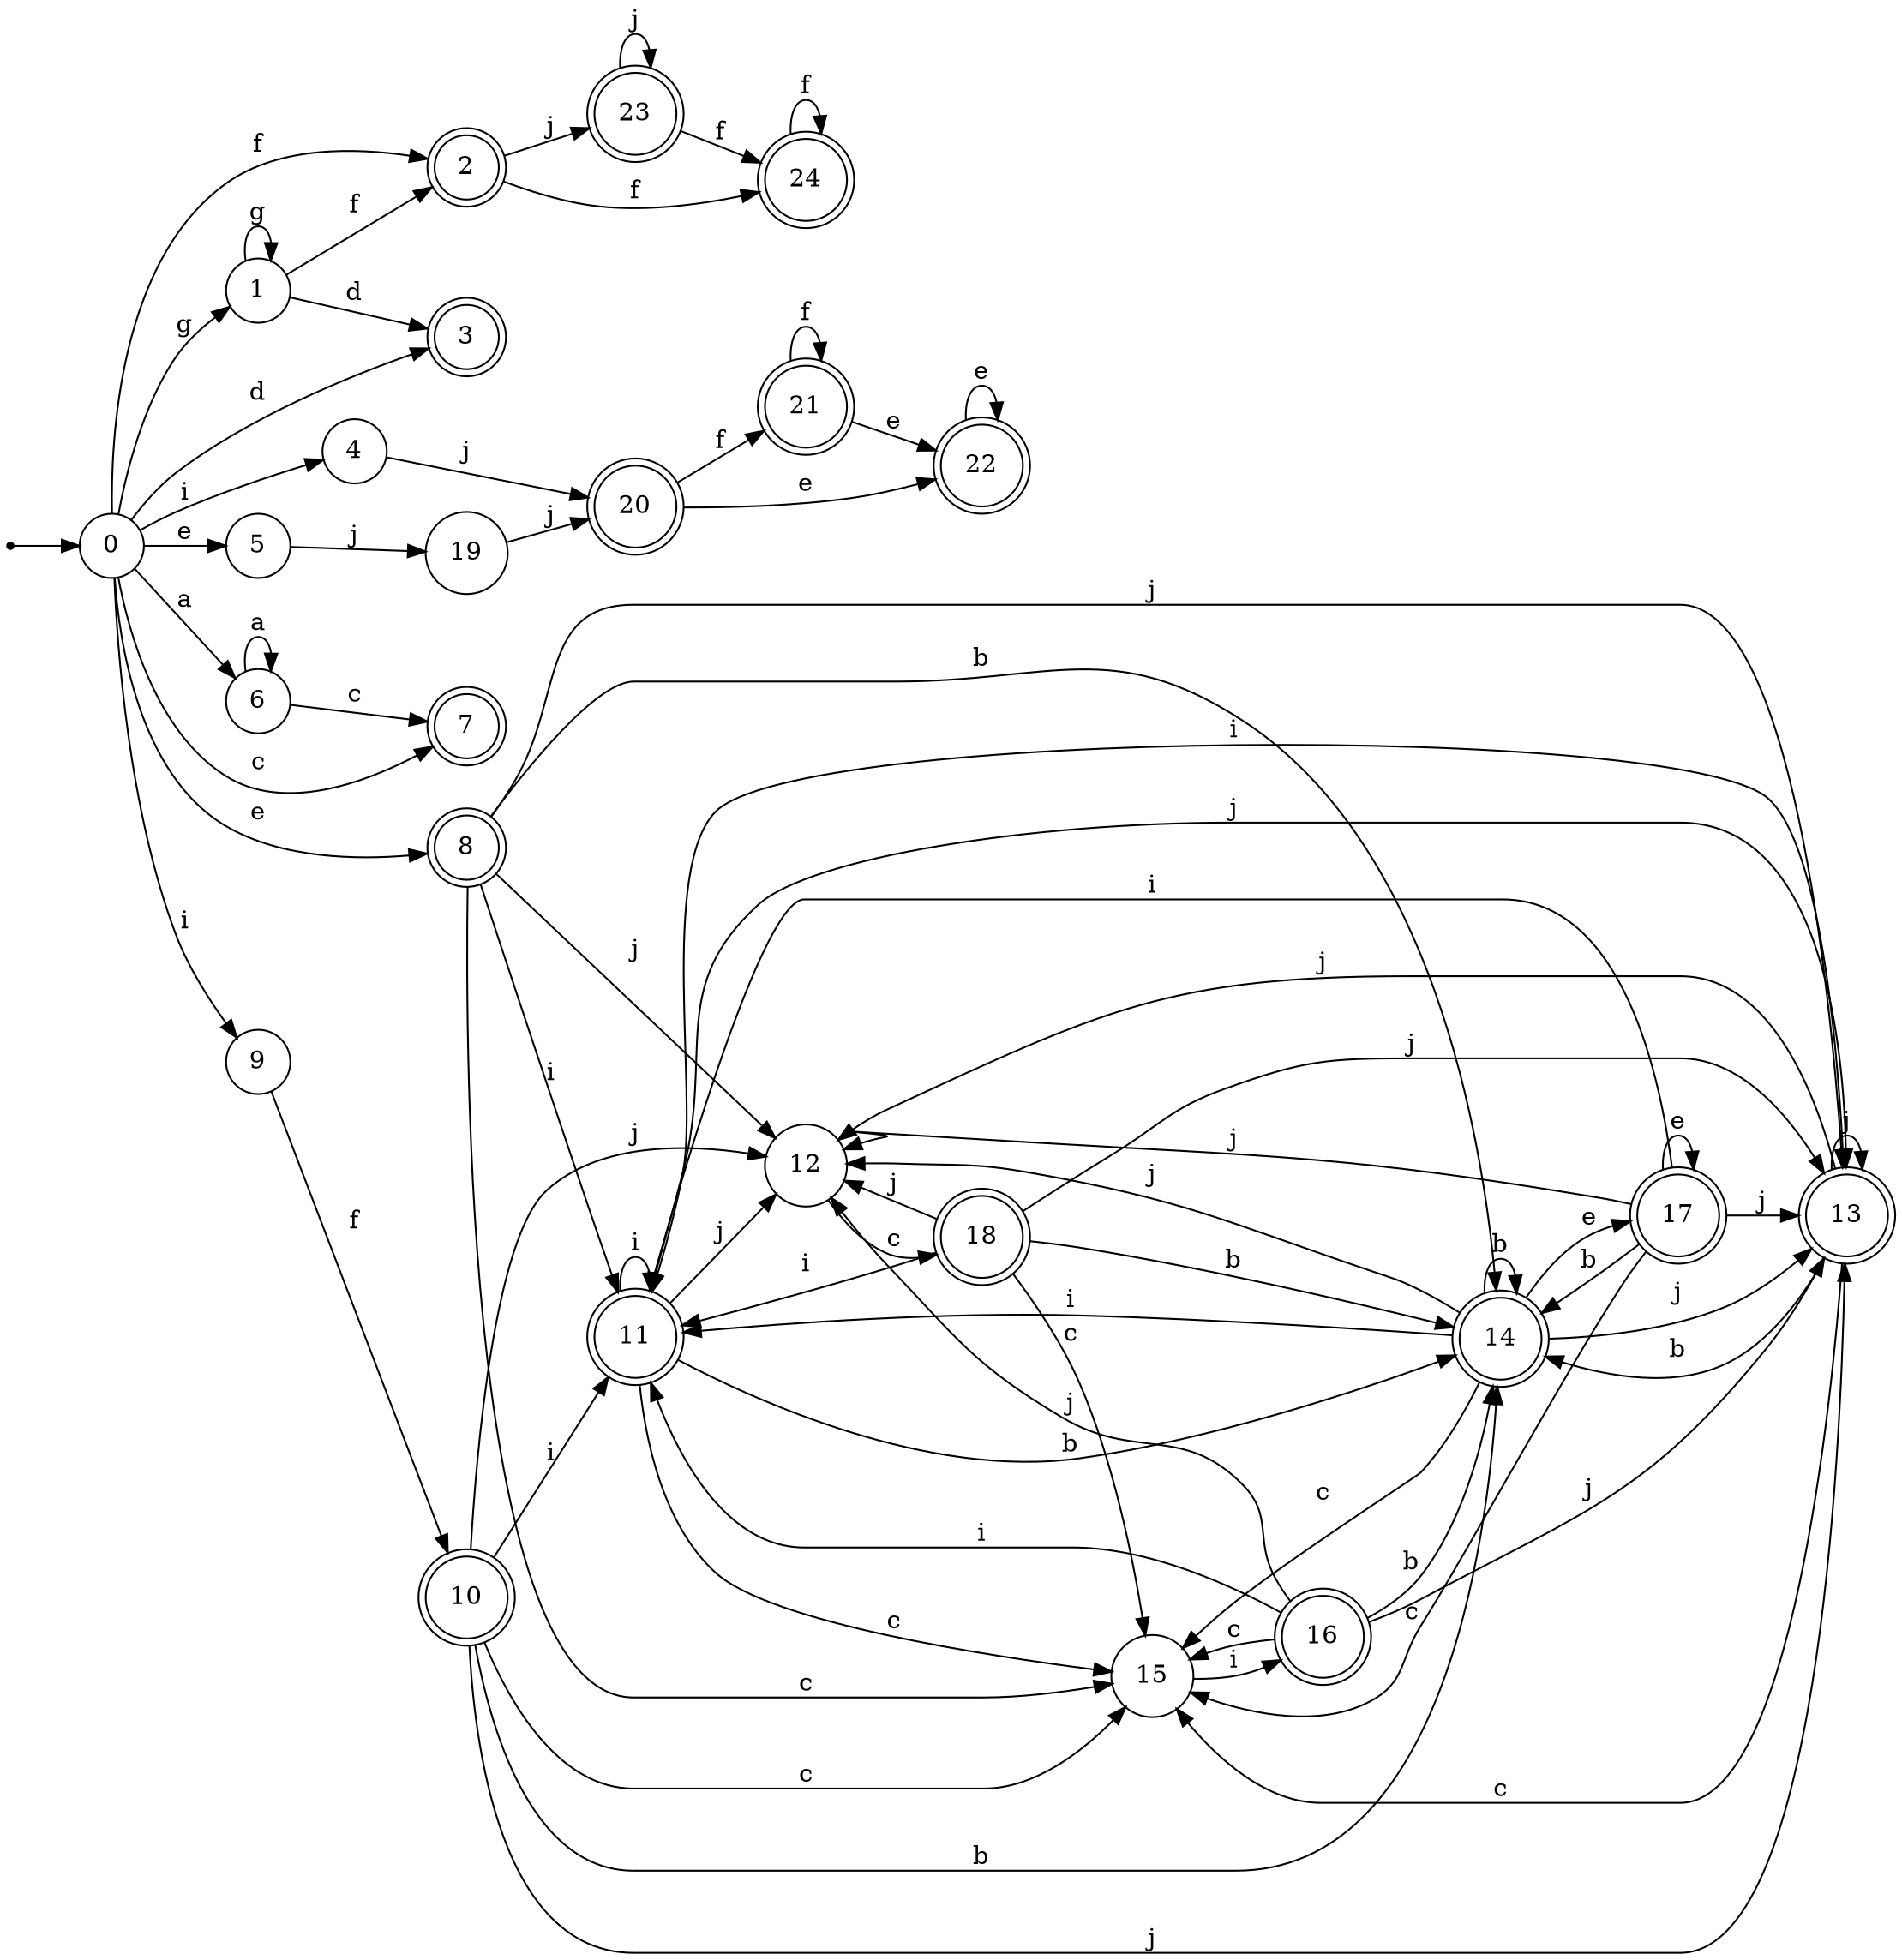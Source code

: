 digraph finite_state_machine {
rankdir=LR;
size="20,20";
node [shape = point]; "dummy0"
node [shape = circle]; "0";
"dummy0" -> "0";
node [shape = circle]; "1";
node [shape = doublecircle]; "2";node [shape = doublecircle]; "3";node [shape = circle]; "4";
node [shape = circle]; "5";
node [shape = circle]; "6";
node [shape = doublecircle]; "7";node [shape = doublecircle]; "8";node [shape = circle]; "9";
node [shape = doublecircle]; "10";node [shape = doublecircle]; "11";node [shape = circle]; "12";
node [shape = doublecircle]; "13";node [shape = doublecircle]; "14";node [shape = circle]; "15";
node [shape = doublecircle]; "16";node [shape = doublecircle]; "17";node [shape = doublecircle]; "18";node [shape = circle]; "19";
node [shape = doublecircle]; "20";node [shape = doublecircle]; "21";node [shape = doublecircle]; "22";node [shape = doublecircle]; "23";node [shape = doublecircle]; "24";"0" -> "1" [label = "g"];
 "0" -> "2" [label = "f"];
 "0" -> "3" [label = "d"];
 "0" -> "9" [label = "i"];
 "0" -> "4" [label = "i"];
 "0" -> "8" [label = "e"];
 "0" -> "5" [label = "e"];
 "0" -> "6" [label = "a"];
 "0" -> "7" [label = "c"];
 "9" -> "10" [label = "f"];
 "10" -> "11" [label = "i"];
 "10" -> "12" [label = "j"];
 "10" -> "13" [label = "j"];
 "10" -> "14" [label = "b"];
 "10" -> "15" [label = "c"];
 "15" -> "16" [label = "i"];
 "16" -> "15" [label = "c"];
 "16" -> "11" [label = "i"];
 "16" -> "12" [label = "j"];
 "16" -> "13" [label = "j"];
 "16" -> "14" [label = "b"];
 "14" -> "14" [label = "b"];
 "14" -> "17" [label = "e"];
 "14" -> "11" [label = "i"];
 "14" -> "12" [label = "j"];
 "14" -> "13" [label = "j"];
 "14" -> "15" [label = "c"];
 "17" -> "17" [label = "e"];
 "17" -> "14" [label = "b"];
 "17" -> "11" [label = "i"];
 "17" -> "12" [label = "j"];
 "17" -> "13" [label = "j"];
 "17" -> "15" [label = "c"];
 "13" -> "12" [label = "j"];
 "13" -> "13" [label = "j"];
 "13" -> "11" [label = "i"];
 "13" -> "14" [label = "b"];
 "13" -> "15" [label = "c"];
 "12" -> "18" [label = "c"];
 "18" -> "12" [label = "j"];
 "18" -> "13" [label = "j"];
 "18" -> "11" [label = "i"];
 "18" -> "14" [label = "b"];
 "18" -> "15" [label = "c"];
 "11" -> "11" [label = "i"];
 "11" -> "12" [label = "j"];
 "11" -> "13" [label = "j"];
 "11" -> "14" [label = "b"];
 "11" -> "15" [label = "c"];
 "8" -> "11" [label = "i"];
 "8" -> "12" [label = "j"];
 "8" -> "13" [label = "j"];
 "8" -> "14" [label = "b"];
 "8" -> "15" [label = "c"];
 "6" -> "6" [label = "a"];
 "6" -> "7" [label = "c"];
 "5" -> "19" [label = "j"];
 "19" -> "20" [label = "j"];
 "20" -> "21" [label = "f"];
 "20" -> "22" [label = "e"];
 "22" -> "22" [label = "e"];
 "21" -> "21" [label = "f"];
 "21" -> "22" [label = "e"];
 "4" -> "20" [label = "j"];
 "2" -> "23" [label = "j"];
 "2" -> "24" [label = "f"];
 "24" -> "24" [label = "f"];
 "23" -> "23" [label = "j"];
 "23" -> "24" [label = "f"];
 "1" -> "1" [label = "g"];
 "1" -> "2" [label = "f"];
 "1" -> "3" [label = "d"];
 }
